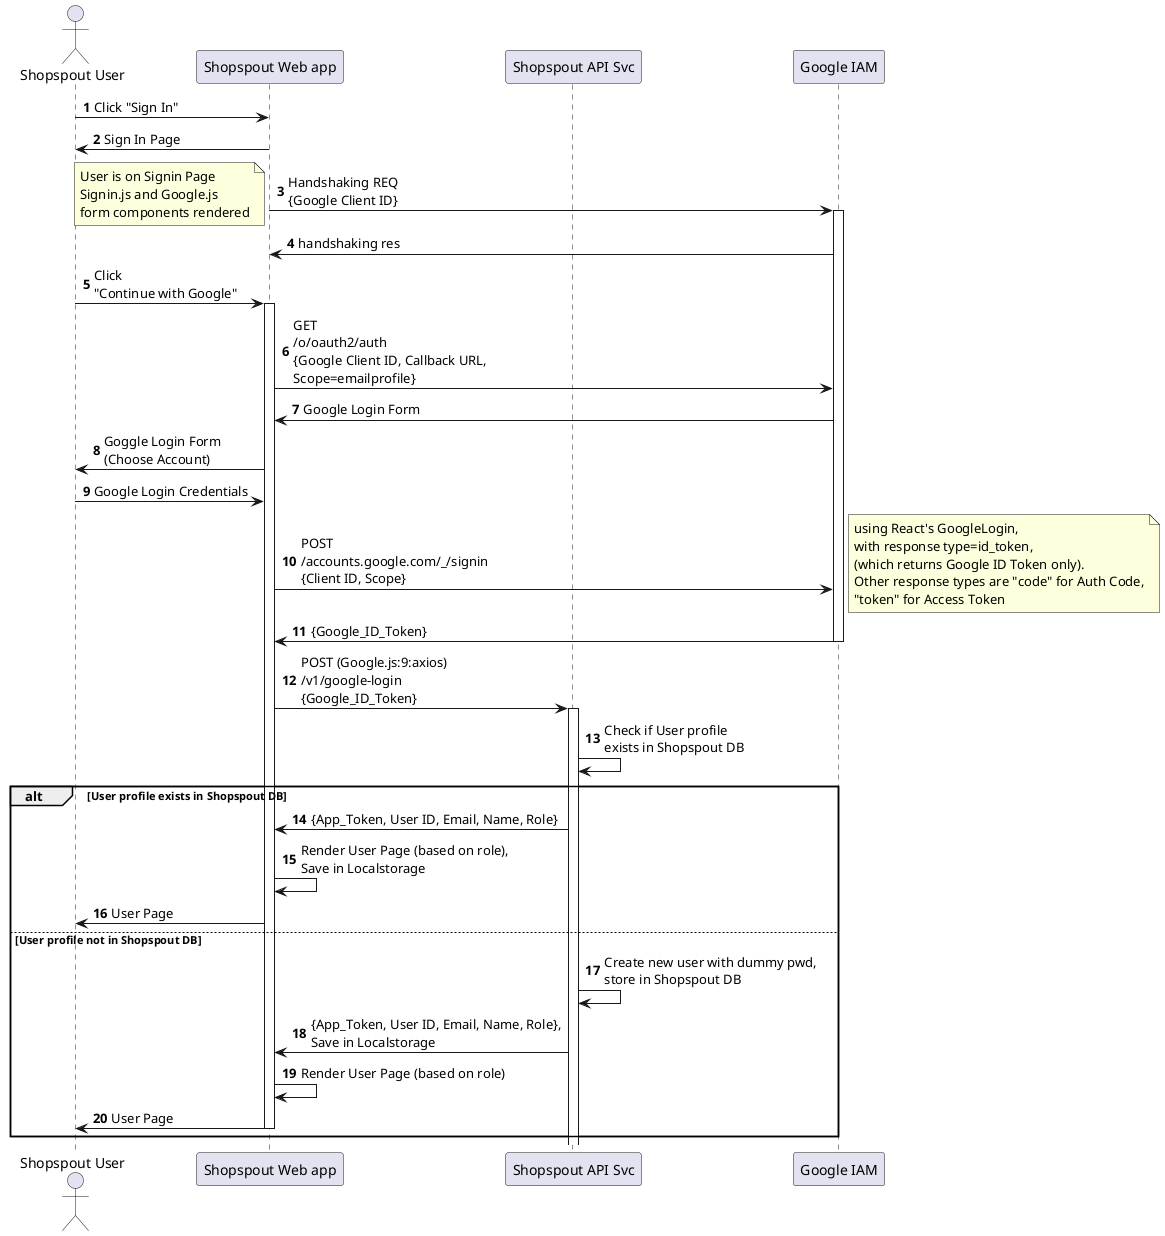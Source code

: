 @startuml
autonumber
Actor "Shopspout User" as usr
Participant "Shopspout Web app" as app
Participant "Shopspout API Svc" as svc
Participant "Google IAM" as iam
usr->app:Click "Sign In"
app->usr:Sign In Page
app->iam:Handshaking REQ\n{Google Client ID}
Activate iam
Note Left:User is on Signin Page\nSignin.js and Google.js \nform components rendered
iam->app:handshaking res
usr->app:Click \n"Continue with Google"
Activate app
app->iam:GET\n/o/oauth2/auth\n{Google Client ID, Callback URL,\nScope=emailprofile}
iam->app:Google Login Form
app->usr:Goggle Login Form\n(Choose Account)
usr->app:Google Login Credentials
app->iam:POST\n/accounts.google.com/_/signin\n{Client ID, Scope}
note right:using React's GoogleLogin,\nwith response type=id_token,\n(which returns Google ID Token only).\nOther response types are "code" for Auth Code,\n"token" for Access Token
iam->app:{Google_ID_Token}
deactivate iam
app->svc:POST (Google.js:9:axios)\n/v1/google-login\n{Google_ID_Token}
activate svc
svc->svc:Check if User profile\nexists in Shopspout DB
alt User profile exists in Shopspout DB
svc->app:{App_Token, User ID, Email, Name, Role}
app->app:Render User Page (based on role),\nSave in Localstorage
app->usr:User Page
else User profile not in Shopspout DB
svc->svc:Create new user with dummy pwd,\nstore in Shopspout DB
svc->app:{App_Token, User ID, Email, Name, Role},\nSave in Localstorage
app->app:Render User Page (based on role)
app->usr:User Page
deactivate app
end
@enduml